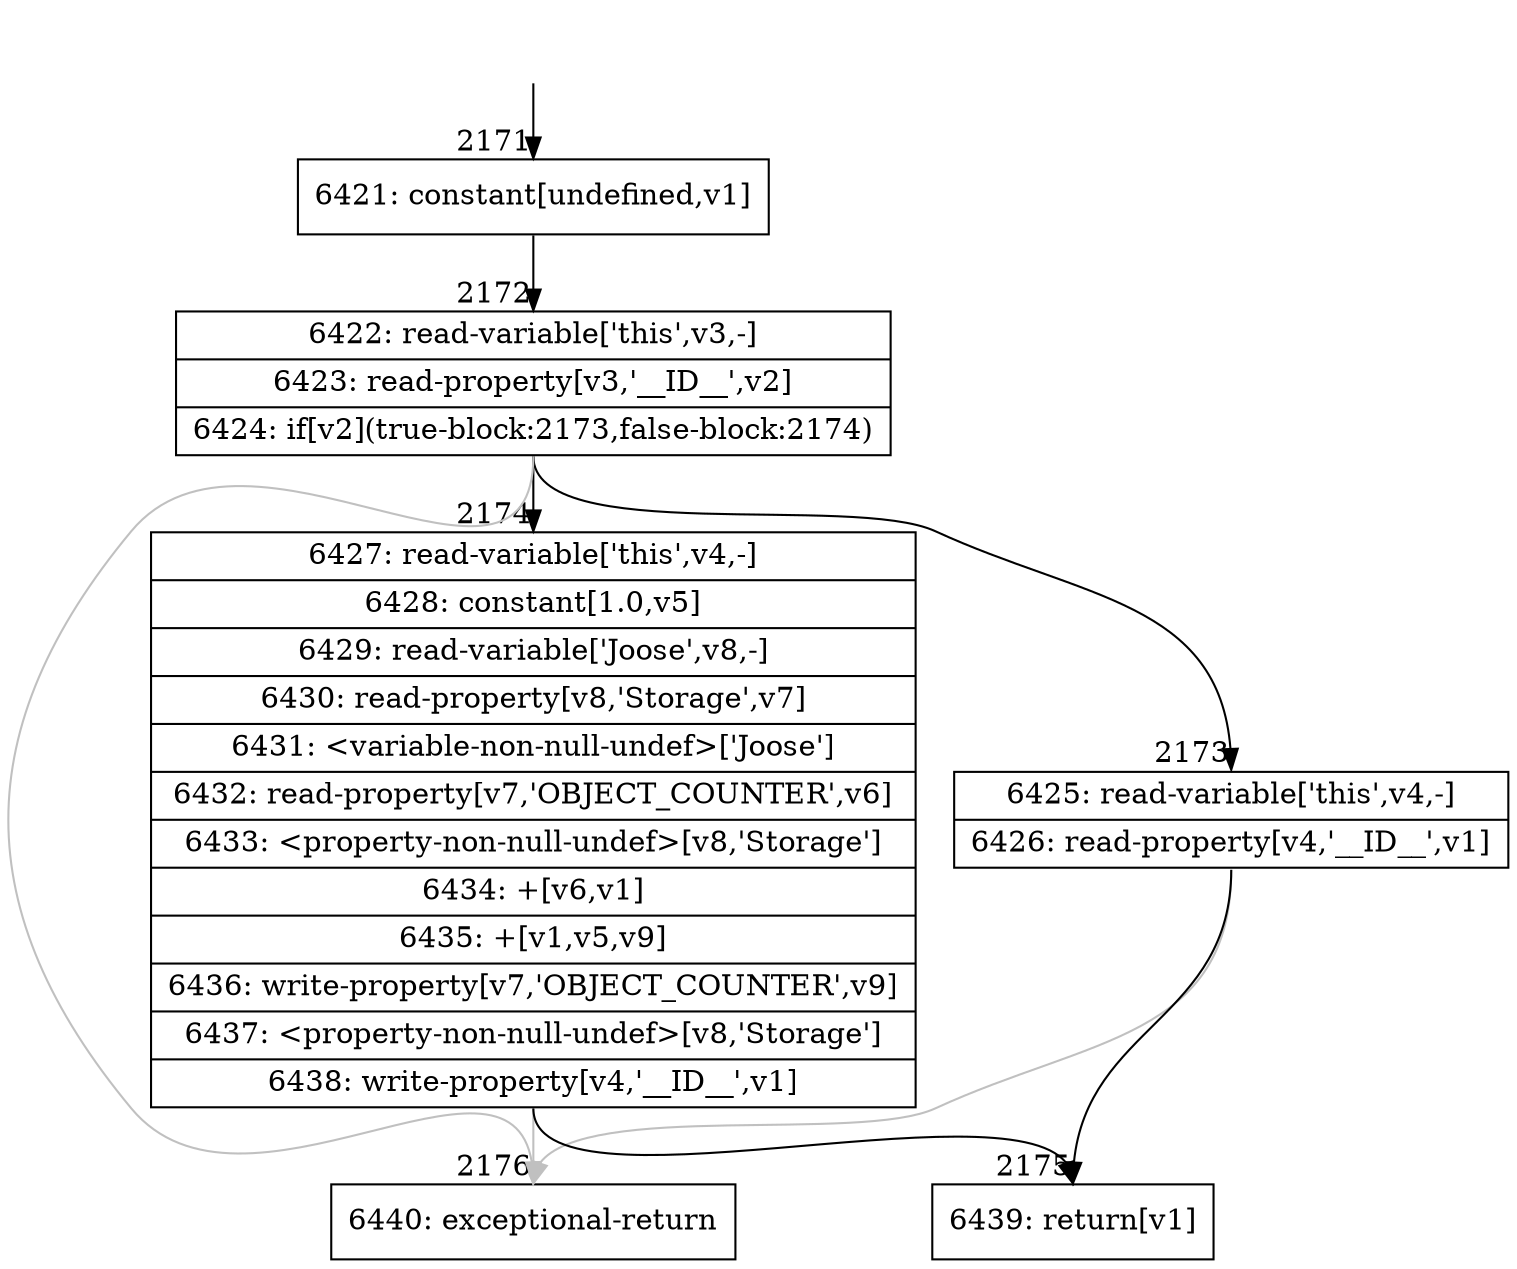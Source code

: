 digraph {
rankdir="TD"
BB_entry244[shape=none,label=""];
BB_entry244 -> BB2171 [tailport=s, headport=n, headlabel="    2171"]
BB2171 [shape=record label="{6421: constant[undefined,v1]}" ] 
BB2171 -> BB2172 [tailport=s, headport=n, headlabel="      2172"]
BB2172 [shape=record label="{6422: read-variable['this',v3,-]|6423: read-property[v3,'__ID__',v2]|6424: if[v2](true-block:2173,false-block:2174)}" ] 
BB2172 -> BB2173 [tailport=s, headport=n, headlabel="      2173"]
BB2172 -> BB2174 [tailport=s, headport=n, headlabel="      2174"]
BB2172 -> BB2176 [tailport=s, headport=n, color=gray, headlabel="      2176"]
BB2173 [shape=record label="{6425: read-variable['this',v4,-]|6426: read-property[v4,'__ID__',v1]}" ] 
BB2173 -> BB2175 [tailport=s, headport=n, headlabel="      2175"]
BB2173 -> BB2176 [tailport=s, headport=n, color=gray]
BB2174 [shape=record label="{6427: read-variable['this',v4,-]|6428: constant[1.0,v5]|6429: read-variable['Joose',v8,-]|6430: read-property[v8,'Storage',v7]|6431: \<variable-non-null-undef\>['Joose']|6432: read-property[v7,'OBJECT_COUNTER',v6]|6433: \<property-non-null-undef\>[v8,'Storage']|6434: +[v6,v1]|6435: +[v1,v5,v9]|6436: write-property[v7,'OBJECT_COUNTER',v9]|6437: \<property-non-null-undef\>[v8,'Storage']|6438: write-property[v4,'__ID__',v1]}" ] 
BB2174 -> BB2175 [tailport=s, headport=n]
BB2174 -> BB2176 [tailport=s, headport=n, color=gray]
BB2175 [shape=record label="{6439: return[v1]}" ] 
BB2176 [shape=record label="{6440: exceptional-return}" ] 
//#$~ 2547
}
